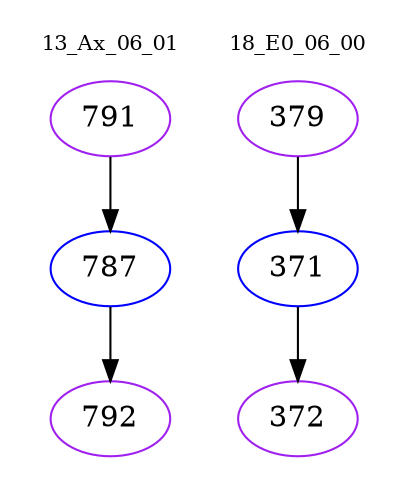 digraph{
subgraph cluster_0 {
color = white
label = "13_Ax_06_01";
fontsize=10;
T0_791 [label="791", color="purple"]
T0_791 -> T0_787 [color="black"]
T0_787 [label="787", color="blue"]
T0_787 -> T0_792 [color="black"]
T0_792 [label="792", color="purple"]
}
subgraph cluster_1 {
color = white
label = "18_E0_06_00";
fontsize=10;
T1_379 [label="379", color="purple"]
T1_379 -> T1_371 [color="black"]
T1_371 [label="371", color="blue"]
T1_371 -> T1_372 [color="black"]
T1_372 [label="372", color="purple"]
}
}

